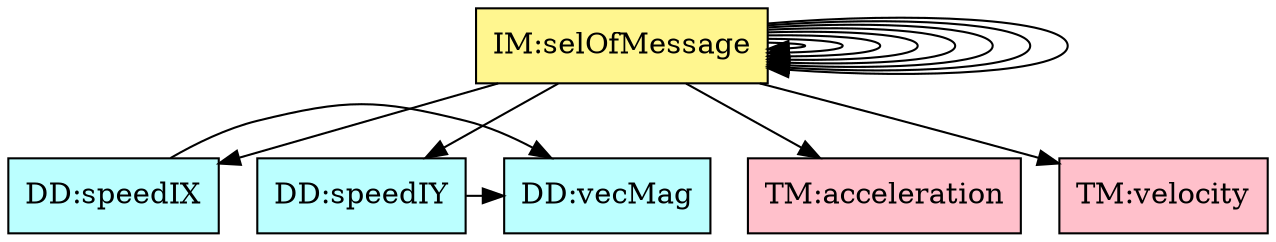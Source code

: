 digraph refvsref {
	ixVel -> speed;
	iyVel -> speed;
	theory:projSpeed -> accelerationTM;
	theory:projPos -> velocityTM;
	theory:projPos -> theory:projSpeed;
	theory:velocity -> theory:projSpeed;
	theory:position -> theory:projPos;
	theory:flightduration -> iyVel;
	theory:flightduration -> theory:position;
	theory:landingposition -> ixVel;
	theory:landingposition -> theory:position;
	theory:landingposition -> theory:flightduration;
	theory:offset -> theory:landingposition;
	theory:message -> theory:offset;


	speed	[shape=box, color=black, style=filled, fillcolor=paleturquoise1, label="DD:vecMag"];
	ixVel	[shape=box, color=black, style=filled, fillcolor=paleturquoise1, label="DD:speedIX"];
	iyVel	[shape=box, color=black, style=filled, fillcolor=paleturquoise1, label="DD:speedIY"];

	subgraph DD {
	rank="same"
	{speed, ixVel, iyVel}
	}

	accelerationTM	[shape=box, color=black, style=filled, fillcolor=pink, label="TM:acceleration"];
	velocityTM	[shape=box, color=black, style=filled, fillcolor=pink, label="TM:velocity"];

	subgraph TM {
	rank="same"
	{accelerationTM, velocityTM}
	}

	theory:projSpeed	[shape=box, color=black, style=filled, fillcolor=palegreen, label="GD:rectVel"];
	theory:projPos	[shape=box, color=black, style=filled, fillcolor=palegreen, label="GD:rectPos"];
	theory:velocity	[shape=box, color=black, style=filled, fillcolor=palegreen, label="GD:velVec"];
	theory:position	[shape=box, color=black, style=filled, fillcolor=palegreen, label="GD:posVec"];

	subgraph GD {
	rank="same"
	{theory:projSpeed, theory:projPos, theory:velocity, theory:position}
	}

	theory:flightduration	[shape=box, color=black, style=filled, fillcolor=khaki1, label="IM:calOfLandingTime"];
	theory:landingposition	[shape=box, color=black, style=filled, fillcolor=khaki1, label="IM:calOfLandingDist"];
	theory:offset	[shape=box, color=black, style=filled, fillcolor=khaki1, label="IM:calOfOffset"];
	theory:message	[shape=box, color=black, style=filled, fillcolor=khaki1, label="IM:selOfMessage"];

	subgraph IM {
	rank="same"
	{theory:flightduration, theory:landingposition, theory:offset, theory:message}
	}

}
